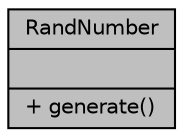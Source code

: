digraph "RandNumber"
{
  edge [fontname="Helvetica",fontsize="10",labelfontname="Helvetica",labelfontsize="10"];
  node [fontname="Helvetica",fontsize="10",shape=record];
  Node1 [label="{RandNumber\n||+ generate()\l}",height=0.2,width=0.4,color="black", fillcolor="grey75", style="filled", fontcolor="black"];
}
